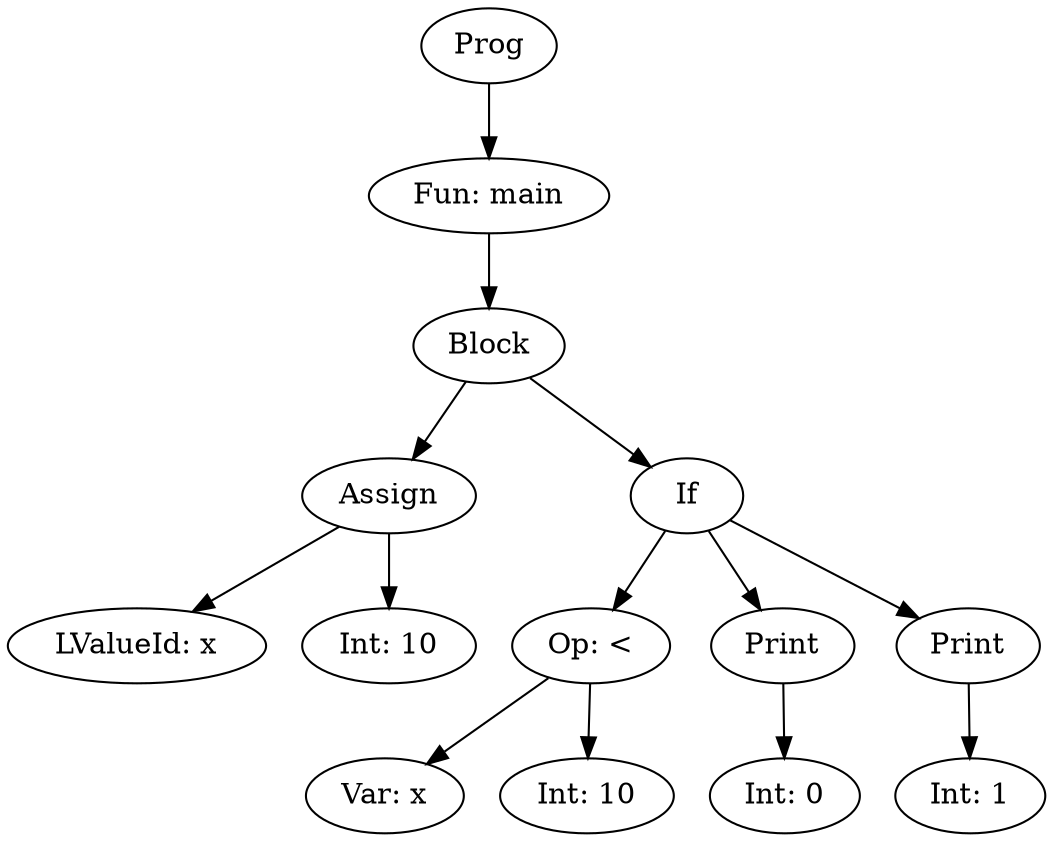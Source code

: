 digraph AST {
"Prog142638629" [label="Prog"];
"Fun987405879" [label="Fun: main"];
"Prog142638629" -> "Fun987405879";
"CmdBlock1555845260" [label="Block"];
"Fun987405879" -> "CmdBlock1555845260";
"CmdAssign874088044" [label="Assign"];
"CmdBlock1555845260" -> "CmdAssign874088044";
"LValueId104739310" [label="LValueId: x"];
"CmdAssign874088044" -> "LValueId104739310";
"ExpInt1761291320" [label="Int: 10"];
"CmdAssign874088044" -> "ExpInt1761291320";
"CmdIf1599771323" [label="If"];
"CmdBlock1555845260" -> "CmdIf1599771323";
"ExpBinOp1876631416" [label="Op: <"];
"CmdIf1599771323" -> "ExpBinOp1876631416";
"ExpVar1359044626" [label="Var: x"];
"ExpBinOp1876631416" -> "ExpVar1359044626";
"ExpInt692342133" [label="Int: 10"];
"ExpBinOp1876631416" -> "ExpInt692342133";
"CmdPrint578866604" [label="Print"];
"CmdIf1599771323" -> "CmdPrint578866604";
"ExpInt353842779" [label="Int: 0"];
"CmdPrint578866604" -> "ExpInt353842779";
"CmdPrint1338823963" [label="Print"];
"CmdIf1599771323" -> "CmdPrint1338823963";
"ExpInt1156060786" [label="Int: 1"];
"CmdPrint1338823963" -> "ExpInt1156060786";
}
